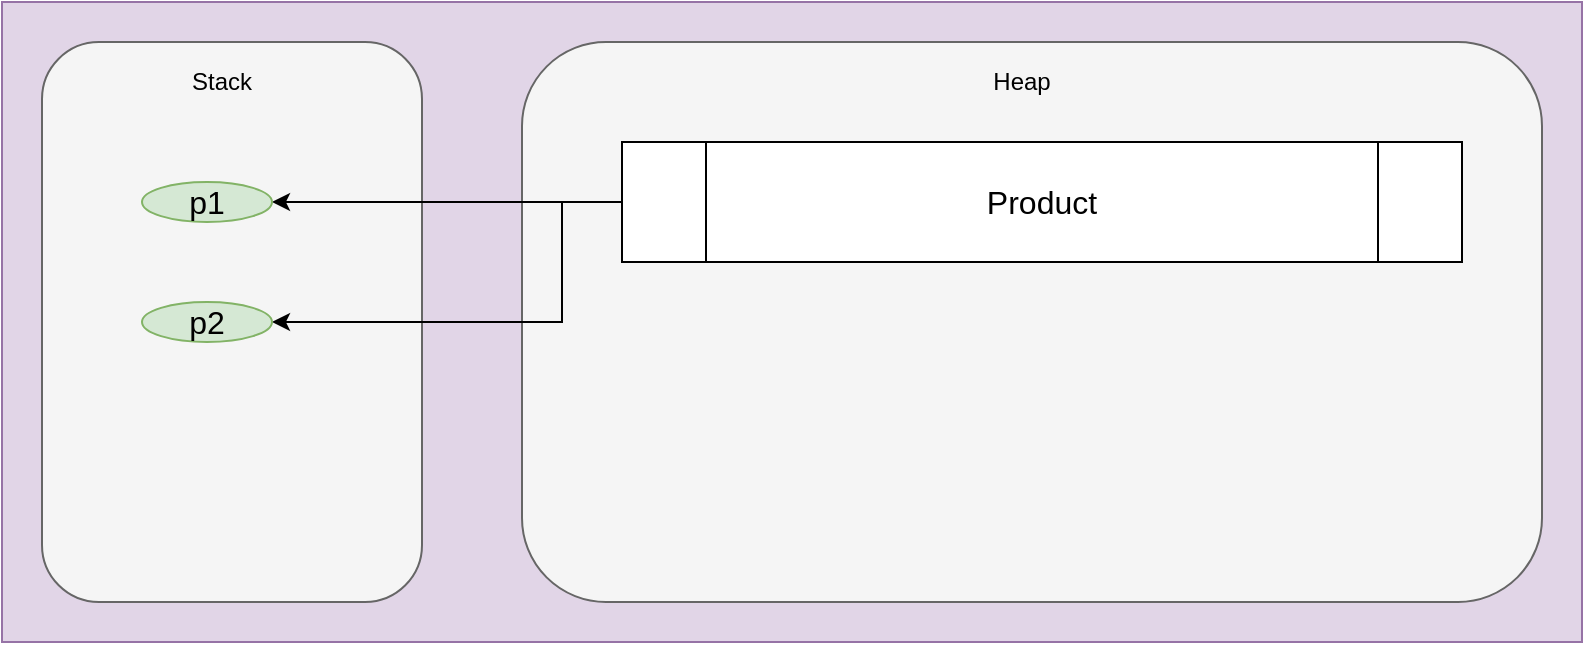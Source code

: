 <mxfile version="22.1.21" type="device" pages="5">
  <diagram id="6JvZwBCVHnRGvAxwM3tI" name="1-Stack">
    <mxGraphModel dx="1434" dy="655" grid="1" gridSize="10" guides="1" tooltips="1" connect="1" arrows="1" fold="1" page="1" pageScale="1" pageWidth="850" pageHeight="1100" math="0" shadow="0">
      <root>
        <mxCell id="0" />
        <mxCell id="1" parent="0" />
        <mxCell id="e3DpNm9XzhbAye2ZpUpc-1" value="" style="rounded=0;whiteSpace=wrap;html=1;fillColor=#e1d5e7;strokeColor=#9673a6;" parent="1" vertex="1">
          <mxGeometry x="30" y="80" width="790" height="320" as="geometry" />
        </mxCell>
        <mxCell id="e3DpNm9XzhbAye2ZpUpc-2" value="" style="rounded=1;whiteSpace=wrap;html=1;fillColor=#f5f5f5;strokeColor=#666666;fontColor=#333333;" parent="1" vertex="1">
          <mxGeometry x="50" y="100" width="190" height="280" as="geometry" />
        </mxCell>
        <mxCell id="e3DpNm9XzhbAye2ZpUpc-3" value="" style="rounded=1;whiteSpace=wrap;html=1;fillColor=#f5f5f5;strokeColor=#666666;fontColor=#333333;" parent="1" vertex="1">
          <mxGeometry x="290" y="100" width="510" height="280" as="geometry" />
        </mxCell>
        <mxCell id="e3DpNm9XzhbAye2ZpUpc-4" value="Stack" style="text;html=1;strokeColor=none;fillColor=none;align=center;verticalAlign=middle;whiteSpace=wrap;rounded=0;" parent="1" vertex="1">
          <mxGeometry x="120" y="110" width="40" height="20" as="geometry" />
        </mxCell>
        <mxCell id="e3DpNm9XzhbAye2ZpUpc-5" value="Heap" style="text;html=1;strokeColor=none;fillColor=none;align=center;verticalAlign=middle;whiteSpace=wrap;rounded=0;" parent="1" vertex="1">
          <mxGeometry x="520" y="110" width="40" height="20" as="geometry" />
        </mxCell>
        <mxCell id="bQgeiO1dDlxlgam0MlwW-2" style="edgeStyle=orthogonalEdgeStyle;rounded=0;orthogonalLoop=1;jettySize=auto;html=1;" parent="1" source="dHa6yCZfNs0ZDMH6f5BU-1" target="dHa6yCZfNs0ZDMH6f5BU-2" edge="1">
          <mxGeometry relative="1" as="geometry" />
        </mxCell>
        <mxCell id="bQgeiO1dDlxlgam0MlwW-7" style="edgeStyle=orthogonalEdgeStyle;rounded=0;orthogonalLoop=1;jettySize=auto;html=1;" parent="1" source="dHa6yCZfNs0ZDMH6f5BU-1" target="dHa6yCZfNs0ZDMH6f5BU-5" edge="1">
          <mxGeometry relative="1" as="geometry">
            <Array as="points">
              <mxPoint x="310" y="180" />
              <mxPoint x="310" y="240" />
            </Array>
          </mxGeometry>
        </mxCell>
        <mxCell id="dHa6yCZfNs0ZDMH6f5BU-1" value="Product&lt;br&gt;" style="shape=process;whiteSpace=wrap;html=1;backgroundOutline=1;fontSize=16;" parent="1" vertex="1">
          <mxGeometry x="340" y="150" width="420" height="60" as="geometry" />
        </mxCell>
        <mxCell id="dHa6yCZfNs0ZDMH6f5BU-2" value="p1&lt;br&gt;" style="ellipse;whiteSpace=wrap;html=1;fontSize=16;fillColor=#d5e8d4;strokeColor=#82b366;" parent="1" vertex="1">
          <mxGeometry x="100" y="170" width="65" height="20" as="geometry" />
        </mxCell>
        <mxCell id="dHa6yCZfNs0ZDMH6f5BU-5" value="p2" style="ellipse;whiteSpace=wrap;html=1;fontSize=16;fillColor=#d5e8d4;strokeColor=#82b366;" parent="1" vertex="1">
          <mxGeometry x="100" y="230" width="65" height="20" as="geometry" />
        </mxCell>
      </root>
    </mxGraphModel>
  </diagram>
  <diagram id="56XQtP_wYSyffRp49JQc" name="2-Types">
    <mxGraphModel dx="1422" dy="822" grid="1" gridSize="10" guides="1" tooltips="1" connect="1" arrows="1" fold="1" page="1" pageScale="1" pageWidth="850" pageHeight="1100" math="0" shadow="0">
      <root>
        <mxCell id="iiQT5wS2dP3URHGbuQMZ-0" />
        <mxCell id="iiQT5wS2dP3URHGbuQMZ-1" parent="iiQT5wS2dP3URHGbuQMZ-0" />
        <mxCell id="zrxODQe-DlJFlbByyD2L-2" value="" style="shape=image;verticalLabelPosition=bottom;labelBackgroundColor=#ffffff;verticalAlign=top;aspect=fixed;imageAspect=0;image=https://www.tutorialsteacher.com/Content/images/csharp/datatypes.png;" parent="iiQT5wS2dP3URHGbuQMZ-1" vertex="1">
          <mxGeometry x="55" y="170" width="739.75" height="340" as="geometry" />
        </mxCell>
      </root>
    </mxGraphModel>
  </diagram>
  <diagram id="NFp1OnWu2yK0_XkJn490" name="5-Exercice3">
    <mxGraphModel dx="981" dy="567" grid="1" gridSize="10" guides="1" tooltips="1" connect="1" arrows="1" fold="1" page="1" pageScale="1" pageWidth="850" pageHeight="1100" math="0" shadow="0">
      <root>
        <mxCell id="-jzJUh-4RhVA3oOPNSEX-0" />
        <mxCell id="-jzJUh-4RhVA3oOPNSEX-1" parent="-jzJUh-4RhVA3oOPNSEX-0" />
        <mxCell id="P-KetLvytib8GP--b5vO-0" value="" style="rounded=0;whiteSpace=wrap;html=1;" vertex="1" parent="-jzJUh-4RhVA3oOPNSEX-1">
          <mxGeometry x="200" y="118.44" width="360" height="240" as="geometry" />
        </mxCell>
        <mxCell id="S4r46cS-gj8OAon0001p-0" value="Line 1" style="strokeWidth=1;shadow=0;dashed=0;align=center;html=1;shape=mxgraph.mockup.text.textBox;fontColor=#666666;align=left;fontSize=17;spacingLeft=4;spacingTop=-3;strokeColor=#666666;mainText=" parent="-jzJUh-4RhVA3oOPNSEX-1" vertex="1">
          <mxGeometry x="330" y="140" width="180" height="30" as="geometry" />
        </mxCell>
        <mxCell id="S4r46cS-gj8OAon0001p-1" value="A" style="text;html=1;strokeColor=none;fillColor=none;align=center;verticalAlign=middle;whiteSpace=wrap;rounded=0;fontSize=16;" parent="-jzJUh-4RhVA3oOPNSEX-1" vertex="1">
          <mxGeometry x="250" y="140" width="55" height="30" as="geometry" />
        </mxCell>
        <mxCell id="S4r46cS-gj8OAon0001p-2" value="Line 1" style="strokeWidth=1;shadow=0;dashed=0;align=center;html=1;shape=mxgraph.mockup.text.textBox;fontColor=#666666;align=left;fontSize=17;spacingLeft=4;spacingTop=-3;strokeColor=#666666;mainText=" parent="-jzJUh-4RhVA3oOPNSEX-1" vertex="1">
          <mxGeometry x="330" y="180" width="180" height="30" as="geometry" />
        </mxCell>
        <mxCell id="S4r46cS-gj8OAon0001p-3" value="B" style="text;html=1;strokeColor=none;fillColor=none;align=center;verticalAlign=middle;whiteSpace=wrap;rounded=0;fontSize=16;" parent="-jzJUh-4RhVA3oOPNSEX-1" vertex="1">
          <mxGeometry x="250" y="180" width="55" height="30" as="geometry" />
        </mxCell>
        <mxCell id="S4r46cS-gj8OAon0001p-5" value="+" style="rounded=1;html=1;shadow=0;dashed=0;whiteSpace=wrap;fontSize=10;fillColor=#666666;align=center;strokeColor=#4D4D4D;fontColor=#ffffff;" parent="-jzJUh-4RhVA3oOPNSEX-1" vertex="1">
          <mxGeometry x="280" y="230" width="50" height="16.88" as="geometry" />
        </mxCell>
        <mxCell id="S4r46cS-gj8OAon0001p-6" value="--" style="rounded=1;html=1;shadow=0;dashed=0;whiteSpace=wrap;fontSize=10;fillColor=#666666;align=center;strokeColor=#4D4D4D;fontColor=#ffffff;" parent="-jzJUh-4RhVA3oOPNSEX-1" vertex="1">
          <mxGeometry x="340" y="230" width="50" height="16.88" as="geometry" />
        </mxCell>
        <mxCell id="S4r46cS-gj8OAon0001p-7" value="*" style="rounded=1;html=1;shadow=0;dashed=0;whiteSpace=wrap;fontSize=10;fillColor=#666666;align=center;strokeColor=#4D4D4D;fontColor=#ffffff;" parent="-jzJUh-4RhVA3oOPNSEX-1" vertex="1">
          <mxGeometry x="400" y="230" width="50" height="16.88" as="geometry" />
        </mxCell>
        <mxCell id="S4r46cS-gj8OAon0001p-8" value="/" style="rounded=1;html=1;shadow=0;dashed=0;whiteSpace=wrap;fontSize=10;fillColor=#666666;align=center;strokeColor=#4D4D4D;fontColor=#ffffff;" parent="-jzJUh-4RhVA3oOPNSEX-1" vertex="1">
          <mxGeometry x="460" y="230" width="50" height="16.88" as="geometry" />
        </mxCell>
        <mxCell id="S4r46cS-gj8OAon0001p-11" value="Line 1" style="strokeWidth=1;shadow=0;dashed=0;align=center;html=1;shape=mxgraph.mockup.text.textBox;fontColor=#666666;align=left;fontSize=17;spacingLeft=4;spacingTop=-3;strokeColor=#666666;mainText=" parent="-jzJUh-4RhVA3oOPNSEX-1" vertex="1">
          <mxGeometry x="330" y="270" width="180" height="30" as="geometry" />
        </mxCell>
        <mxCell id="S4r46cS-gj8OAon0001p-12" value="Result" style="text;html=1;strokeColor=none;fillColor=none;align=center;verticalAlign=middle;whiteSpace=wrap;rounded=0;fontSize=16;" parent="-jzJUh-4RhVA3oOPNSEX-1" vertex="1">
          <mxGeometry x="250" y="270" width="55" height="30" as="geometry" />
        </mxCell>
      </root>
    </mxGraphModel>
  </diagram>
  <diagram id="zagfrg8lVSEpL426IzF_" name="3-Exercice">
    <mxGraphModel dx="1422" dy="822" grid="1" gridSize="10" guides="1" tooltips="1" connect="1" arrows="1" fold="1" page="1" pageScale="1" pageWidth="850" pageHeight="1100" math="0" shadow="0">
      <root>
        <mxCell id="ka-YFrYOrOeDm2bTHJlX-0" />
        <mxCell id="ka-YFrYOrOeDm2bTHJlX-1" parent="ka-YFrYOrOeDm2bTHJlX-0" />
        <mxCell id="M8DRsebZvGFNZ55sFME3-1" value="Window Title" style="strokeWidth=1;shadow=0;dashed=0;align=center;html=1;shape=mxgraph.mockup.containers.window;align=left;verticalAlign=top;spacingLeft=8;strokeColor2=#008cff;strokeColor3=#c4c4c4;fontColor=#666666;mainText=;fontSize=17;labelBackgroundColor=none;" parent="ka-YFrYOrOeDm2bTHJlX-1" vertex="1">
          <mxGeometry x="35" y="50" width="780" height="490" as="geometry" />
        </mxCell>
        <mxCell id="M8DRsebZvGFNZ55sFME3-2" value="1" style="strokeWidth=1;shadow=0;dashed=0;align=center;html=1;shape=mxgraph.mockup.text.textBox;fontColor=#666666;align=left;fontSize=17;spacingLeft=4;spacingTop=-3;strokeColor=#666666;mainText=" parent="ka-YFrYOrOeDm2bTHJlX-1" vertex="1">
          <mxGeometry x="390" y="150" width="150" height="30" as="geometry" />
        </mxCell>
        <mxCell id="M8DRsebZvGFNZ55sFME3-7" value="First Name&lt;br&gt;" style="text;html=1;strokeColor=none;fillColor=none;align=center;verticalAlign=middle;whiteSpace=wrap;rounded=0;fontSize=16;" parent="ka-YFrYOrOeDm2bTHJlX-1" vertex="1">
          <mxGeometry x="280" y="195" width="90" height="30" as="geometry" />
        </mxCell>
        <mxCell id="M8DRsebZvGFNZ55sFME3-9" value="Last Name" style="text;html=1;strokeColor=none;fillColor=none;align=center;verticalAlign=middle;whiteSpace=wrap;rounded=0;fontSize=16;" parent="ka-YFrYOrOeDm2bTHJlX-1" vertex="1">
          <mxGeometry x="280" y="245" width="90" height="30" as="geometry" />
        </mxCell>
        <mxCell id="M8DRsebZvGFNZ55sFME3-11" value="Email" style="text;html=1;strokeColor=none;fillColor=none;align=center;verticalAlign=middle;whiteSpace=wrap;rounded=0;fontSize=16;" parent="ka-YFrYOrOeDm2bTHJlX-1" vertex="1">
          <mxGeometry x="310" y="295" width="60" height="30" as="geometry" />
        </mxCell>
        <mxCell id="M8DRsebZvGFNZ55sFME3-13" value="Tel" style="text;html=1;strokeColor=none;fillColor=none;align=center;verticalAlign=middle;whiteSpace=wrap;rounded=0;fontSize=16;" parent="ka-YFrYOrOeDm2bTHJlX-1" vertex="1">
          <mxGeometry x="310" y="345" width="60" height="30" as="geometry" />
        </mxCell>
        <mxCell id="M8DRsebZvGFNZ55sFME3-14" value="ID" style="text;html=1;strokeColor=none;fillColor=none;align=center;verticalAlign=middle;whiteSpace=wrap;rounded=0;fontSize=16;" parent="ka-YFrYOrOeDm2bTHJlX-1" vertex="1">
          <mxGeometry x="300" y="140" width="55" height="30" as="geometry" />
        </mxCell>
        <mxCell id="M8DRsebZvGFNZ55sFME3-15" value="123213" style="strokeWidth=1;shadow=0;dashed=0;align=center;html=1;shape=mxgraph.mockup.text.textBox;fontColor=#666666;align=left;fontSize=17;spacingLeft=4;spacingTop=-3;strokeColor=#666666;mainText=" parent="ka-YFrYOrOeDm2bTHJlX-1" vertex="1">
          <mxGeometry x="390" y="345" width="150" height="30" as="geometry" />
        </mxCell>
        <mxCell id="M8DRsebZvGFNZ55sFME3-16" value="123" style="strokeWidth=1;shadow=0;dashed=0;align=center;html=1;shape=mxgraph.mockup.text.textBox;fontColor=#666666;align=left;fontSize=17;spacingLeft=4;spacingTop=-3;strokeColor=#666666;mainText=" parent="ka-YFrYOrOeDm2bTHJlX-1" vertex="1">
          <mxGeometry x="390" y="295" width="150" height="30" as="geometry" />
        </mxCell>
        <mxCell id="M8DRsebZvGFNZ55sFME3-17" value="1213" style="strokeWidth=1;shadow=0;dashed=0;align=center;html=1;shape=mxgraph.mockup.text.textBox;fontColor=#666666;align=left;fontSize=17;spacingLeft=4;spacingTop=-3;strokeColor=#666666;mainText=" parent="ka-YFrYOrOeDm2bTHJlX-1" vertex="1">
          <mxGeometry x="390" y="245" width="150" height="30" as="geometry" />
        </mxCell>
        <mxCell id="M8DRsebZvGFNZ55sFME3-18" value="ali" style="strokeWidth=1;shadow=0;dashed=0;align=center;html=1;shape=mxgraph.mockup.text.textBox;fontColor=#666666;align=left;fontSize=17;spacingLeft=4;spacingTop=-3;strokeColor=#666666;mainText=" parent="ka-YFrYOrOeDm2bTHJlX-1" vertex="1">
          <mxGeometry x="390" y="195" width="150" height="30" as="geometry" />
        </mxCell>
        <mxCell id="M8DRsebZvGFNZ55sFME3-29" value="&amp;lt;&amp;lt;" style="rounded=1;html=1;shadow=0;dashed=0;whiteSpace=wrap;fontSize=10;fillColor=#666666;align=center;strokeColor=#4D4D4D;fontColor=#ffffff;" parent="ka-YFrYOrOeDm2bTHJlX-1" vertex="1">
          <mxGeometry x="255" y="420" width="40" height="30" as="geometry" />
        </mxCell>
        <mxCell id="M8DRsebZvGFNZ55sFME3-30" value="&amp;lt;" style="rounded=1;html=1;shadow=0;dashed=0;whiteSpace=wrap;fontSize=10;fillColor=#666666;align=center;strokeColor=#4D4D4D;fontColor=#ffffff;" parent="ka-YFrYOrOeDm2bTHJlX-1" vertex="1">
          <mxGeometry x="305" y="420" width="40" height="30" as="geometry" />
        </mxCell>
        <mxCell id="M8DRsebZvGFNZ55sFME3-31" value="Save" style="rounded=1;html=1;shadow=0;dashed=0;whiteSpace=wrap;fontSize=10;fillColor=#666666;align=center;strokeColor=#4D4D4D;fontColor=#ffffff;" parent="ka-YFrYOrOeDm2bTHJlX-1" vertex="1">
          <mxGeometry x="355" y="420" width="40" height="30" as="geometry" />
        </mxCell>
        <mxCell id="M8DRsebZvGFNZ55sFME3-32" value="Del" style="rounded=1;html=1;shadow=0;dashed=0;whiteSpace=wrap;fontSize=10;fillColor=#666666;align=center;strokeColor=#4D4D4D;fontColor=#ffffff;" parent="ka-YFrYOrOeDm2bTHJlX-1" vertex="1">
          <mxGeometry x="405" y="420" width="40" height="30" as="geometry" />
        </mxCell>
        <mxCell id="M8DRsebZvGFNZ55sFME3-33" value="New" style="rounded=1;html=1;shadow=0;dashed=0;whiteSpace=wrap;fontSize=10;fillColor=#666666;align=center;strokeColor=#4D4D4D;fontColor=#ffffff;" parent="ka-YFrYOrOeDm2bTHJlX-1" vertex="1">
          <mxGeometry x="455" y="420" width="40" height="30" as="geometry" />
        </mxCell>
        <mxCell id="M8DRsebZvGFNZ55sFME3-34" value="&amp;gt;" style="rounded=1;html=1;shadow=0;dashed=0;whiteSpace=wrap;fontSize=10;fillColor=#666666;align=center;strokeColor=#4D4D4D;fontColor=#ffffff;" parent="ka-YFrYOrOeDm2bTHJlX-1" vertex="1">
          <mxGeometry x="505" y="420" width="40" height="30" as="geometry" />
        </mxCell>
        <mxCell id="M8DRsebZvGFNZ55sFME3-35" value="&amp;gt;&amp;gt;" style="rounded=1;html=1;shadow=0;dashed=0;whiteSpace=wrap;fontSize=10;fillColor=#666666;align=center;strokeColor=#4D4D4D;fontColor=#ffffff;" parent="ka-YFrYOrOeDm2bTHJlX-1" vertex="1">
          <mxGeometry x="555" y="420" width="40" height="30" as="geometry" />
        </mxCell>
        <mxCell id="M8DRsebZvGFNZ55sFME3-37" value="First" style="strokeWidth=1;shadow=0;dashed=0;align=center;html=1;shape=mxgraph.mockup.text.callout;linkText=;textSize=17;textColor=#666666;callDir=NW;callStyle=line;fontSize=17;fontColor=#666666;align=left;verticalAlign=top;strokeColor=#666666;" parent="ka-YFrYOrOeDm2bTHJlX-1" vertex="1">
          <mxGeometry x="70" y="325" width="200" height="100" as="geometry" />
        </mxCell>
        <mxCell id="M8DRsebZvGFNZ55sFME3-38" value="Prev" style="strokeWidth=1;shadow=0;dashed=0;align=center;html=1;shape=mxgraph.mockup.text.callout;linkText=;textSize=17;textColor=#666666;callDir=NW;callStyle=line;fontSize=17;fontColor=#666666;align=left;verticalAlign=top;strokeColor=#666666;" parent="ka-YFrYOrOeDm2bTHJlX-1" vertex="1">
          <mxGeometry x="180" y="325" width="140" height="100" as="geometry" />
        </mxCell>
        <mxCell id="M8DRsebZvGFNZ55sFME3-39" value="Last" style="strokeWidth=1;shadow=0;dashed=0;align=center;html=1;shape=mxgraph.mockup.text.callout;linkText=;textSize=17;textColor=#666666;callDir=NE;callStyle=line;fontSize=17;fontColor=#666666;align=right;verticalAlign=top;strokeColor=#666666;" parent="ka-YFrYOrOeDm2bTHJlX-1" vertex="1">
          <mxGeometry x="580" y="325" width="200" height="100" as="geometry" />
        </mxCell>
        <mxCell id="M8DRsebZvGFNZ55sFME3-40" value="Next" style="strokeWidth=1;shadow=0;dashed=0;align=center;html=1;shape=mxgraph.mockup.text.callout;linkText=;textSize=17;textColor=#666666;callDir=NE;callStyle=line;fontSize=17;fontColor=#666666;align=right;verticalAlign=top;strokeColor=#666666;" parent="ka-YFrYOrOeDm2bTHJlX-1" vertex="1">
          <mxGeometry x="530" y="320" width="150" height="100" as="geometry" />
        </mxCell>
        <mxCell id="M8DRsebZvGFNZ55sFME3-41" style="edgeStyle=orthogonalEdgeStyle;rounded=0;orthogonalLoop=1;jettySize=auto;html=1;exitX=0.5;exitY=1;exitDx=0;exitDy=0;fontSize=16;" parent="ka-YFrYOrOeDm2bTHJlX-1" source="M8DRsebZvGFNZ55sFME3-14" target="M8DRsebZvGFNZ55sFME3-14" edge="1">
          <mxGeometry relative="1" as="geometry" />
        </mxCell>
      </root>
    </mxGraphModel>
  </diagram>
  <diagram name="4-Exercice2" id="Pvu4AZqvmzLCbV6uUfsB">
    <mxGraphModel dx="1422" dy="822" grid="1" gridSize="10" guides="1" tooltips="1" connect="1" arrows="1" fold="1" page="1" pageScale="1" pageWidth="850" pageHeight="1100" math="0" shadow="0">
      <root>
        <mxCell id="pEZ8P13AdV4W7d0tKOq_-0" />
        <mxCell id="pEZ8P13AdV4W7d0tKOq_-1" parent="pEZ8P13AdV4W7d0tKOq_-0" />
        <mxCell id="pEZ8P13AdV4W7d0tKOq_-2" value="Window Title" style="strokeWidth=1;shadow=0;dashed=0;align=center;html=1;shape=mxgraph.mockup.containers.window;align=left;verticalAlign=top;spacingLeft=8;strokeColor2=#008cff;strokeColor3=#c4c4c4;fontColor=#666666;mainText=;fontSize=17;labelBackgroundColor=none;" parent="pEZ8P13AdV4W7d0tKOq_-1" vertex="1">
          <mxGeometry x="30" y="90" width="780" height="490" as="geometry" />
        </mxCell>
        <mxCell id="pEZ8P13AdV4W7d0tKOq_-3" value="1" style="strokeWidth=1;shadow=0;dashed=0;align=center;html=1;shape=mxgraph.mockup.text.textBox;fontColor=#666666;align=left;fontSize=17;spacingLeft=4;spacingTop=-3;strokeColor=#666666;mainText=" parent="pEZ8P13AdV4W7d0tKOq_-1" vertex="1">
          <mxGeometry x="390" y="140" width="150" height="30" as="geometry" />
        </mxCell>
        <mxCell id="pEZ8P13AdV4W7d0tKOq_-7" value="Result" style="text;html=1;strokeColor=none;fillColor=none;align=center;verticalAlign=middle;whiteSpace=wrap;rounded=0;fontSize=16;" parent="pEZ8P13AdV4W7d0tKOq_-1" vertex="1">
          <mxGeometry x="300" y="500" width="60" height="30" as="geometry" />
        </mxCell>
        <mxCell id="pEZ8P13AdV4W7d0tKOq_-8" value="Value" style="text;html=1;strokeColor=none;fillColor=none;align=center;verticalAlign=middle;whiteSpace=wrap;rounded=0;fontSize=16;" parent="pEZ8P13AdV4W7d0tKOq_-1" vertex="1">
          <mxGeometry x="300" y="140" width="55" height="30" as="geometry" />
        </mxCell>
        <mxCell id="pEZ8P13AdV4W7d0tKOq_-10" value="123" style="strokeWidth=1;shadow=0;dashed=0;align=center;html=1;shape=mxgraph.mockup.text.textBox;fontColor=#666666;align=left;fontSize=17;spacingLeft=4;spacingTop=-3;strokeColor=#666666;mainText=" parent="pEZ8P13AdV4W7d0tKOq_-1" vertex="1">
          <mxGeometry x="380" y="500" width="150" height="30" as="geometry" />
        </mxCell>
        <mxCell id="pEZ8P13AdV4W7d0tKOq_-18" value="cm to in" style="rounded=1;html=1;shadow=0;dashed=0;whiteSpace=wrap;fontSize=10;fillColor=#666666;align=center;strokeColor=#4D4D4D;fontColor=#ffffff;" parent="pEZ8P13AdV4W7d0tKOq_-1" vertex="1">
          <mxGeometry x="435" y="200" width="40" height="30" as="geometry" />
        </mxCell>
        <mxCell id="pEZ8P13AdV4W7d0tKOq_-19" value="o to f" style="rounded=1;html=1;shadow=0;dashed=0;whiteSpace=wrap;fontSize=10;fillColor=#666666;align=center;strokeColor=#4D4D4D;fontColor=#ffffff;" parent="pEZ8P13AdV4W7d0tKOq_-1" vertex="1">
          <mxGeometry x="390" y="200" width="40" height="30" as="geometry" />
        </mxCell>
        <mxCell id="pEZ8P13AdV4W7d0tKOq_-24" style="edgeStyle=orthogonalEdgeStyle;rounded=0;orthogonalLoop=1;jettySize=auto;html=1;exitX=0.5;exitY=1;exitDx=0;exitDy=0;fontSize=16;" parent="pEZ8P13AdV4W7d0tKOq_-1" source="pEZ8P13AdV4W7d0tKOq_-8" target="pEZ8P13AdV4W7d0tKOq_-8" edge="1">
          <mxGeometry relative="1" as="geometry" />
        </mxCell>
        <mxCell id="pEZ8P13AdV4W7d0tKOq_-25" value="gr to lbs" style="rounded=1;html=1;shadow=0;dashed=0;whiteSpace=wrap;fontSize=10;fillColor=#666666;align=center;strokeColor=#4D4D4D;fontColor=#ffffff;" parent="pEZ8P13AdV4W7d0tKOq_-1" vertex="1">
          <mxGeometry x="480" y="200" width="40" height="30" as="geometry" />
        </mxCell>
      </root>
    </mxGraphModel>
  </diagram>
</mxfile>
